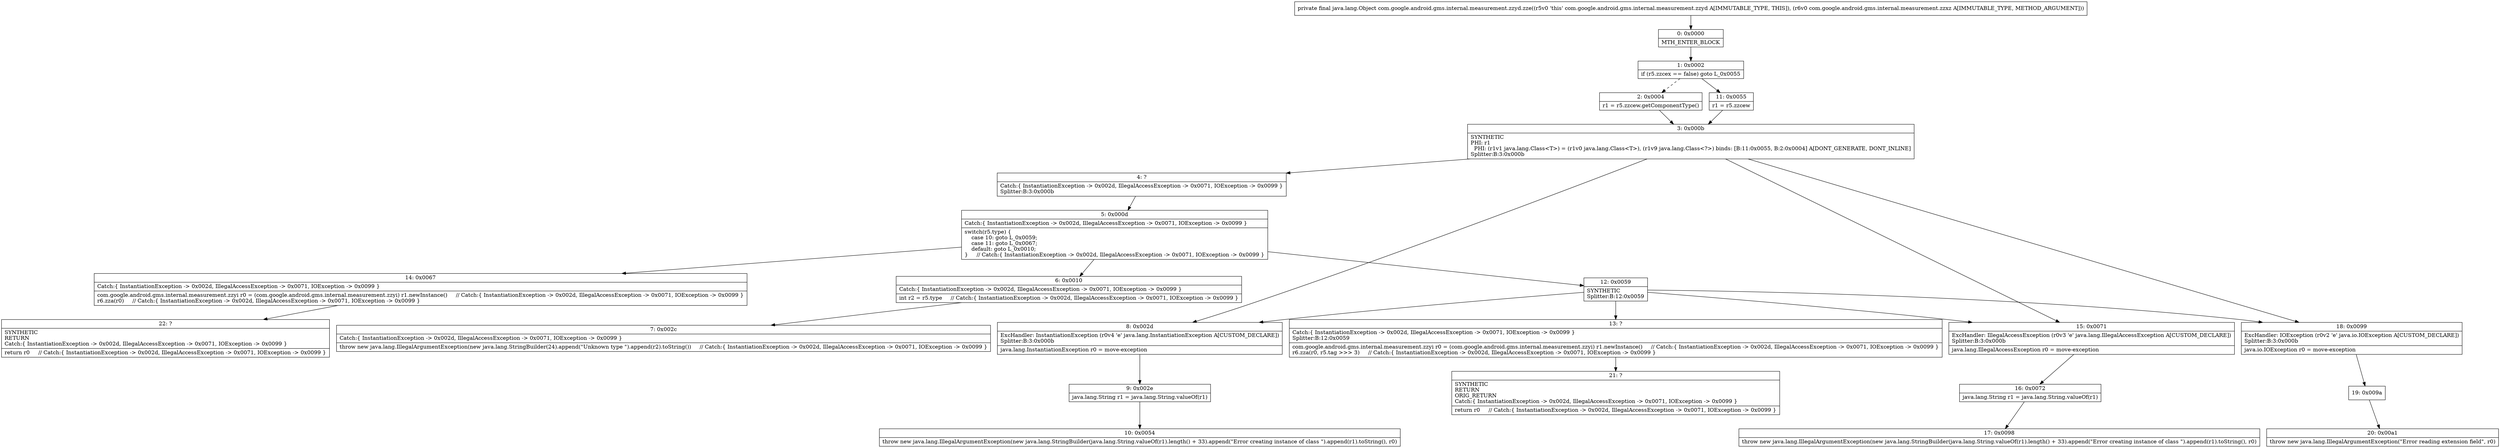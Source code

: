 digraph "CFG forcom.google.android.gms.internal.measurement.zzyd.zze(Lcom\/google\/android\/gms\/internal\/measurement\/zzxz;)Ljava\/lang\/Object;" {
Node_0 [shape=record,label="{0\:\ 0x0000|MTH_ENTER_BLOCK\l}"];
Node_1 [shape=record,label="{1\:\ 0x0002|if (r5.zzcex == false) goto L_0x0055\l}"];
Node_2 [shape=record,label="{2\:\ 0x0004|r1 = r5.zzcew.getComponentType()\l}"];
Node_3 [shape=record,label="{3\:\ 0x000b|SYNTHETIC\lPHI: r1 \l  PHI: (r1v1 java.lang.Class\<T\>) = (r1v0 java.lang.Class\<T\>), (r1v9 java.lang.Class\<?\>) binds: [B:11:0x0055, B:2:0x0004] A[DONT_GENERATE, DONT_INLINE]\lSplitter:B:3:0x000b\l}"];
Node_4 [shape=record,label="{4\:\ ?|Catch:\{ InstantiationException \-\> 0x002d, IllegalAccessException \-\> 0x0071, IOException \-\> 0x0099 \}\lSplitter:B:3:0x000b\l}"];
Node_5 [shape=record,label="{5\:\ 0x000d|Catch:\{ InstantiationException \-\> 0x002d, IllegalAccessException \-\> 0x0071, IOException \-\> 0x0099 \}\l|switch(r5.type) \{\l    case 10: goto L_0x0059;\l    case 11: goto L_0x0067;\l    default: goto L_0x0010;\l\}     \/\/ Catch:\{ InstantiationException \-\> 0x002d, IllegalAccessException \-\> 0x0071, IOException \-\> 0x0099 \}\l}"];
Node_6 [shape=record,label="{6\:\ 0x0010|Catch:\{ InstantiationException \-\> 0x002d, IllegalAccessException \-\> 0x0071, IOException \-\> 0x0099 \}\l|int r2 = r5.type     \/\/ Catch:\{ InstantiationException \-\> 0x002d, IllegalAccessException \-\> 0x0071, IOException \-\> 0x0099 \}\l}"];
Node_7 [shape=record,label="{7\:\ 0x002c|Catch:\{ InstantiationException \-\> 0x002d, IllegalAccessException \-\> 0x0071, IOException \-\> 0x0099 \}\l|throw new java.lang.IllegalArgumentException(new java.lang.StringBuilder(24).append(\"Unknown type \").append(r2).toString())     \/\/ Catch:\{ InstantiationException \-\> 0x002d, IllegalAccessException \-\> 0x0071, IOException \-\> 0x0099 \}\l}"];
Node_8 [shape=record,label="{8\:\ 0x002d|ExcHandler: InstantiationException (r0v4 'e' java.lang.InstantiationException A[CUSTOM_DECLARE])\lSplitter:B:3:0x000b\l|java.lang.InstantiationException r0 = move\-exception\l}"];
Node_9 [shape=record,label="{9\:\ 0x002e|java.lang.String r1 = java.lang.String.valueOf(r1)\l}"];
Node_10 [shape=record,label="{10\:\ 0x0054|throw new java.lang.IllegalArgumentException(new java.lang.StringBuilder(java.lang.String.valueOf(r1).length() + 33).append(\"Error creating instance of class \").append(r1).toString(), r0)\l}"];
Node_11 [shape=record,label="{11\:\ 0x0055|r1 = r5.zzcew\l}"];
Node_12 [shape=record,label="{12\:\ 0x0059|SYNTHETIC\lSplitter:B:12:0x0059\l}"];
Node_13 [shape=record,label="{13\:\ ?|Catch:\{ InstantiationException \-\> 0x002d, IllegalAccessException \-\> 0x0071, IOException \-\> 0x0099 \}\lSplitter:B:12:0x0059\l|com.google.android.gms.internal.measurement.zzyi r0 = (com.google.android.gms.internal.measurement.zzyi) r1.newInstance()     \/\/ Catch:\{ InstantiationException \-\> 0x002d, IllegalAccessException \-\> 0x0071, IOException \-\> 0x0099 \}\lr6.zza(r0, r5.tag \>\>\> 3)     \/\/ Catch:\{ InstantiationException \-\> 0x002d, IllegalAccessException \-\> 0x0071, IOException \-\> 0x0099 \}\l}"];
Node_14 [shape=record,label="{14\:\ 0x0067|Catch:\{ InstantiationException \-\> 0x002d, IllegalAccessException \-\> 0x0071, IOException \-\> 0x0099 \}\l|com.google.android.gms.internal.measurement.zzyi r0 = (com.google.android.gms.internal.measurement.zzyi) r1.newInstance()     \/\/ Catch:\{ InstantiationException \-\> 0x002d, IllegalAccessException \-\> 0x0071, IOException \-\> 0x0099 \}\lr6.zza(r0)     \/\/ Catch:\{ InstantiationException \-\> 0x002d, IllegalAccessException \-\> 0x0071, IOException \-\> 0x0099 \}\l}"];
Node_15 [shape=record,label="{15\:\ 0x0071|ExcHandler: IllegalAccessException (r0v3 'e' java.lang.IllegalAccessException A[CUSTOM_DECLARE])\lSplitter:B:3:0x000b\l|java.lang.IllegalAccessException r0 = move\-exception\l}"];
Node_16 [shape=record,label="{16\:\ 0x0072|java.lang.String r1 = java.lang.String.valueOf(r1)\l}"];
Node_17 [shape=record,label="{17\:\ 0x0098|throw new java.lang.IllegalArgumentException(new java.lang.StringBuilder(java.lang.String.valueOf(r1).length() + 33).append(\"Error creating instance of class \").append(r1).toString(), r0)\l}"];
Node_18 [shape=record,label="{18\:\ 0x0099|ExcHandler: IOException (r0v2 'e' java.io.IOException A[CUSTOM_DECLARE])\lSplitter:B:3:0x000b\l|java.io.IOException r0 = move\-exception\l}"];
Node_19 [shape=record,label="{19\:\ 0x009a}"];
Node_20 [shape=record,label="{20\:\ 0x00a1|throw new java.lang.IllegalArgumentException(\"Error reading extension field\", r0)\l}"];
Node_21 [shape=record,label="{21\:\ ?|SYNTHETIC\lRETURN\lORIG_RETURN\lCatch:\{ InstantiationException \-\> 0x002d, IllegalAccessException \-\> 0x0071, IOException \-\> 0x0099 \}\l|return r0     \/\/ Catch:\{ InstantiationException \-\> 0x002d, IllegalAccessException \-\> 0x0071, IOException \-\> 0x0099 \}\l}"];
Node_22 [shape=record,label="{22\:\ ?|SYNTHETIC\lRETURN\lCatch:\{ InstantiationException \-\> 0x002d, IllegalAccessException \-\> 0x0071, IOException \-\> 0x0099 \}\l|return r0     \/\/ Catch:\{ InstantiationException \-\> 0x002d, IllegalAccessException \-\> 0x0071, IOException \-\> 0x0099 \}\l}"];
MethodNode[shape=record,label="{private final java.lang.Object com.google.android.gms.internal.measurement.zzyd.zze((r5v0 'this' com.google.android.gms.internal.measurement.zzyd A[IMMUTABLE_TYPE, THIS]), (r6v0 com.google.android.gms.internal.measurement.zzxz A[IMMUTABLE_TYPE, METHOD_ARGUMENT])) }"];
MethodNode -> Node_0;
Node_0 -> Node_1;
Node_1 -> Node_2[style=dashed];
Node_1 -> Node_11;
Node_2 -> Node_3;
Node_3 -> Node_4;
Node_3 -> Node_8;
Node_3 -> Node_15;
Node_3 -> Node_18;
Node_4 -> Node_5;
Node_5 -> Node_6;
Node_5 -> Node_12;
Node_5 -> Node_14;
Node_6 -> Node_7;
Node_8 -> Node_9;
Node_9 -> Node_10;
Node_11 -> Node_3;
Node_12 -> Node_13;
Node_12 -> Node_8;
Node_12 -> Node_15;
Node_12 -> Node_18;
Node_13 -> Node_21;
Node_14 -> Node_22;
Node_15 -> Node_16;
Node_16 -> Node_17;
Node_18 -> Node_19;
Node_19 -> Node_20;
}

